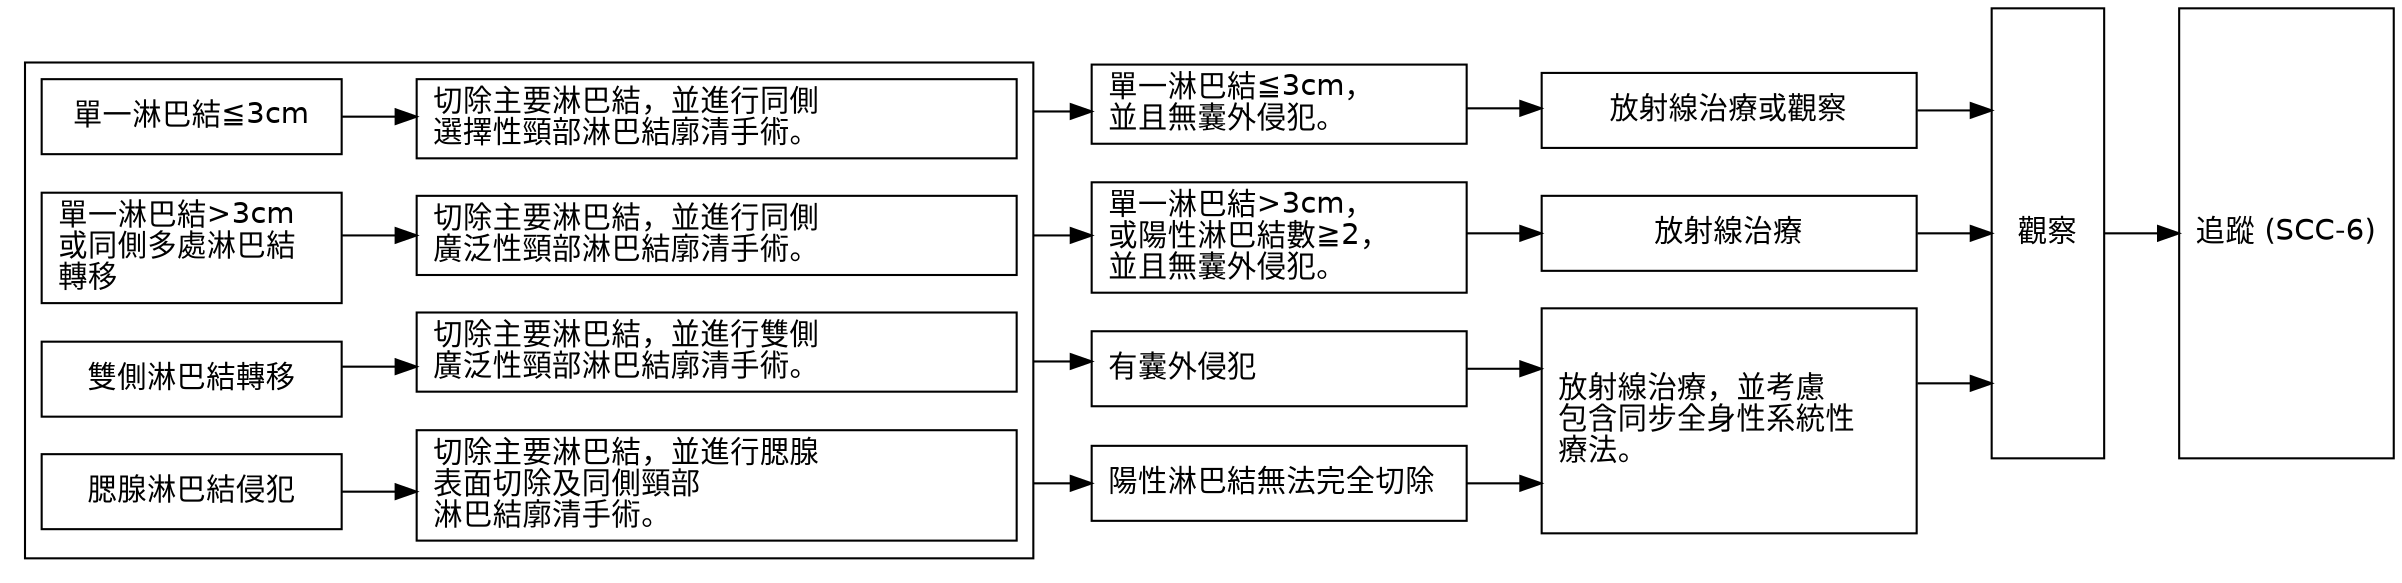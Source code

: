 digraph {
  compound=true;

  graph [rankdir = LR; splines=ortho; overlap=false]
  node [shape = box, fontname = Helvetica]

  subgraph cluster1 {
    ln1 -> tx1
    ln2 -> tx2
    ln3 -> tx3
    ln4 -> tx4
		label = "";
	}
	
	tx1 -> p1 [ltail=cluster1];
	tx2 -> p2 [ltail=cluster1];
	tx3 -> p3 [ltail=cluster1];
	tx4 -> p4 [ltail=cluster1];
	
	p1 -> r1
	p2 -> r2
	{p3 p4} -> r3
	
	{r1 r2 r3} -> obs -> fu
	
	ln1 [label="單一淋巴結≦3cm"; width = 2]
	ln2 [label="單一淋巴結>3cm\l或同側多處淋巴結\l轉移\l"; width = 2]
	ln3 [label="雙側淋巴結轉移"; width = 2]
	ln4 [label="腮腺淋巴結侵犯"; width = 2]
	
	tx1 [label = "切除主要淋巴結，並進行同側\l選擇性頸部淋巴結廓清手術。\l"; width=4]
	tx2 [label = "切除主要淋巴結，並進行同側\l廣泛性頸部淋巴結廓清手術。\l"; width=4]
	tx3 [label = "切除主要淋巴結，並進行雙側\l廣泛性頸部淋巴結廓清手術。\l"; width=4]
	tx4 [label = "切除主要淋巴結，並進行腮腺\l表面切除及同側頸部\l淋巴結廓清手術。\l"; width=4]
	
	p1 [label = "單一淋巴結≦3cm，\l並且無囊外侵犯。\l"; width=2.5]
	p2 [label = "單一淋巴結>3cm，\l或陽性淋巴結數≧2，\l並且無囊外侵犯。\l"; width=2.5]
	p3 [label = "有囊外侵犯\l"; width=2.5]
	p4 [label = "陽性淋巴結無法完全切除\l"; width=2.5]

  r1 [label = 放射線治療或觀察; width = 2.5]
  r2 [label = 放射線治療; width = 2.5]
  r3 [label = "放射線治療，並考慮\l包含同步全身性系統性\l療法。\l"; width = 2.5; height=1.5]
  
  obs [label = "觀察"; height = 3]
  fu [label = "追蹤 (SCC-6)"; height = 3]
  }
